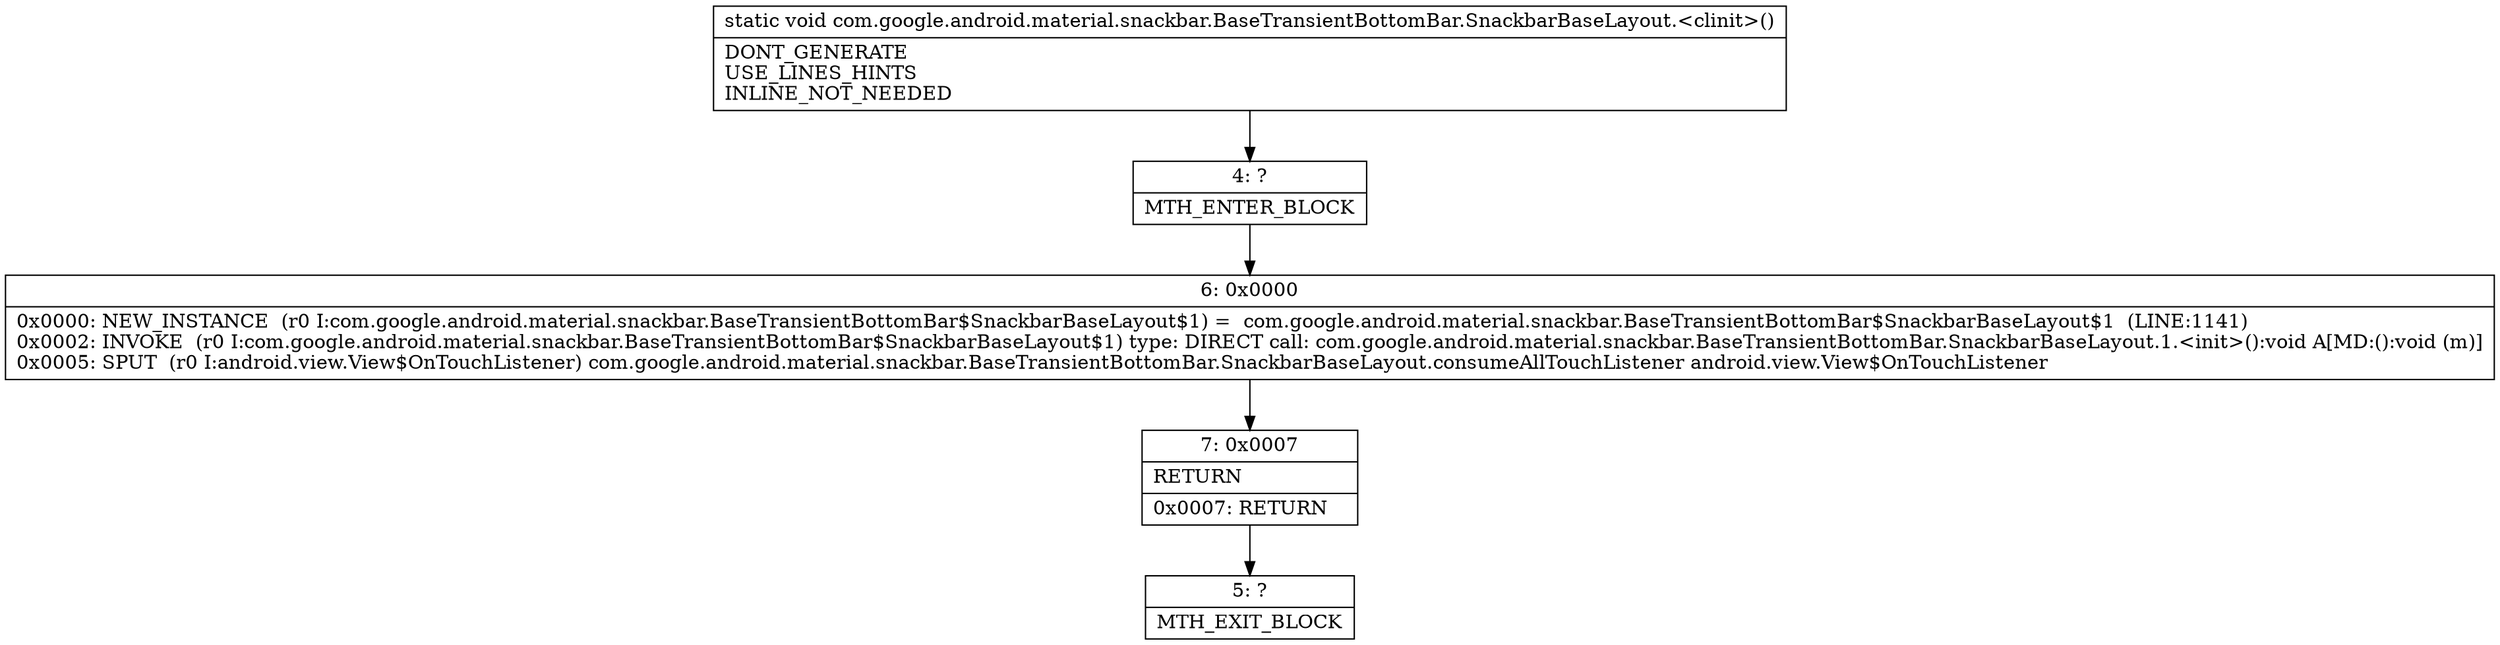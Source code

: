 digraph "CFG forcom.google.android.material.snackbar.BaseTransientBottomBar.SnackbarBaseLayout.\<clinit\>()V" {
Node_4 [shape=record,label="{4\:\ ?|MTH_ENTER_BLOCK\l}"];
Node_6 [shape=record,label="{6\:\ 0x0000|0x0000: NEW_INSTANCE  (r0 I:com.google.android.material.snackbar.BaseTransientBottomBar$SnackbarBaseLayout$1) =  com.google.android.material.snackbar.BaseTransientBottomBar$SnackbarBaseLayout$1  (LINE:1141)\l0x0002: INVOKE  (r0 I:com.google.android.material.snackbar.BaseTransientBottomBar$SnackbarBaseLayout$1) type: DIRECT call: com.google.android.material.snackbar.BaseTransientBottomBar.SnackbarBaseLayout.1.\<init\>():void A[MD:():void (m)]\l0x0005: SPUT  (r0 I:android.view.View$OnTouchListener) com.google.android.material.snackbar.BaseTransientBottomBar.SnackbarBaseLayout.consumeAllTouchListener android.view.View$OnTouchListener \l}"];
Node_7 [shape=record,label="{7\:\ 0x0007|RETURN\l|0x0007: RETURN   \l}"];
Node_5 [shape=record,label="{5\:\ ?|MTH_EXIT_BLOCK\l}"];
MethodNode[shape=record,label="{static void com.google.android.material.snackbar.BaseTransientBottomBar.SnackbarBaseLayout.\<clinit\>()  | DONT_GENERATE\lUSE_LINES_HINTS\lINLINE_NOT_NEEDED\l}"];
MethodNode -> Node_4;Node_4 -> Node_6;
Node_6 -> Node_7;
Node_7 -> Node_5;
}

